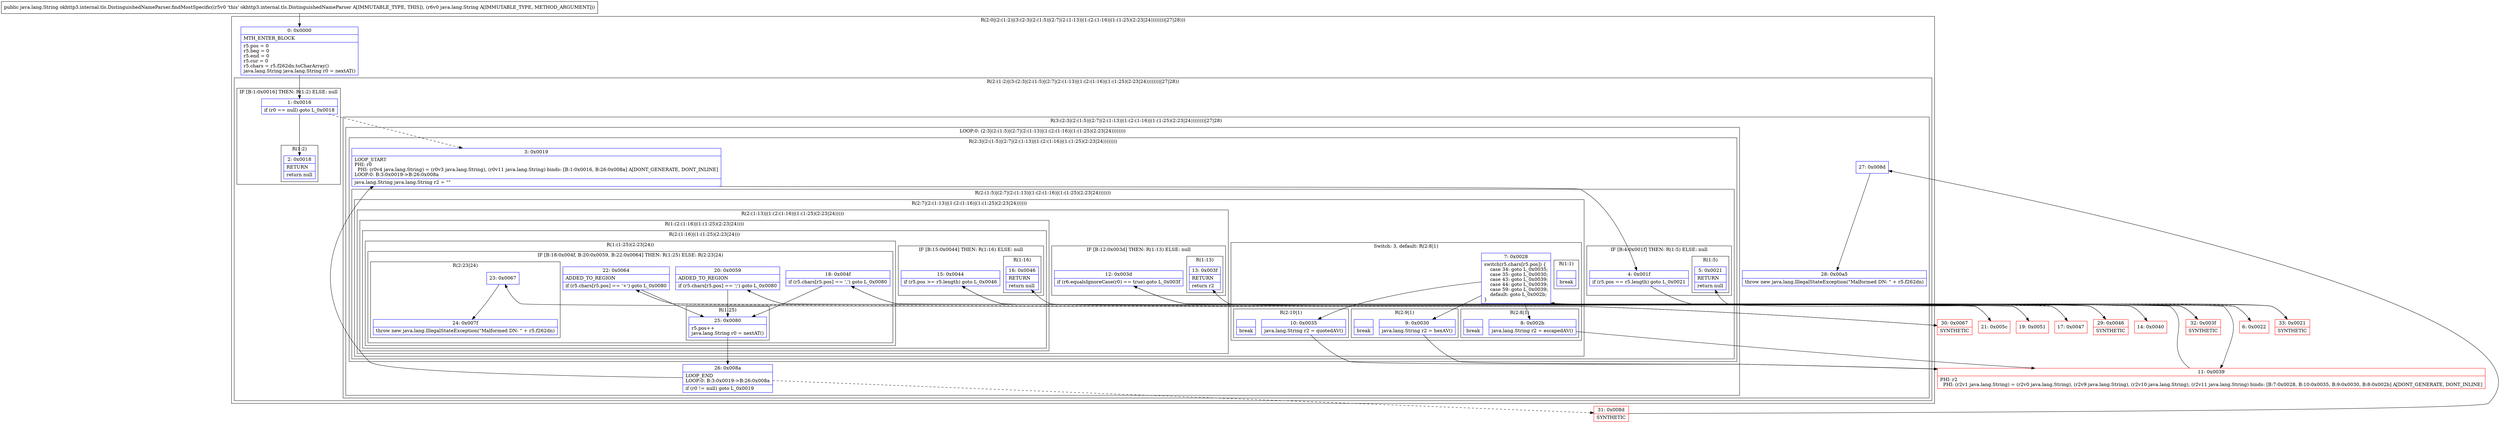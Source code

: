 digraph "CFG forokhttp3.internal.tls.DistinguishedNameParser.findMostSpecific(Ljava\/lang\/String;)Ljava\/lang\/String;" {
subgraph cluster_Region_2031481513 {
label = "R(2:0|(2:(1:2)|(3:(2:3|(2:(1:5)|(2:7|(2:(1:13)|(1:(2:(1:16)|(1:(1:25)(2:23|24))))))))|27|28)))";
node [shape=record,color=blue];
Node_0 [shape=record,label="{0\:\ 0x0000|MTH_ENTER_BLOCK\l|r5.pos = 0\lr5.beg = 0\lr5.end = 0\lr5.cur = 0\lr5.chars = r5.f262dn.toCharArray()\ljava.lang.String java.lang.String r0 = nextAT()\l}"];
subgraph cluster_Region_2045395270 {
label = "R(2:(1:2)|(3:(2:3|(2:(1:5)|(2:7|(2:(1:13)|(1:(2:(1:16)|(1:(1:25)(2:23|24))))))))|27|28))";
node [shape=record,color=blue];
subgraph cluster_IfRegion_1308858084 {
label = "IF [B:1:0x0016] THEN: R(1:2) ELSE: null";
node [shape=record,color=blue];
Node_1 [shape=record,label="{1\:\ 0x0016|if (r0 == null) goto L_0x0018\l}"];
subgraph cluster_Region_249034365 {
label = "R(1:2)";
node [shape=record,color=blue];
Node_2 [shape=record,label="{2\:\ 0x0018|RETURN\l|return null\l}"];
}
}
subgraph cluster_Region_276982089 {
label = "R(3:(2:3|(2:(1:5)|(2:7|(2:(1:13)|(1:(2:(1:16)|(1:(1:25)(2:23|24))))))))|27|28)";
node [shape=record,color=blue];
subgraph cluster_LoopRegion_430109596 {
label = "LOOP:0: (2:3|(2:(1:5)|(2:7|(2:(1:13)|(1:(2:(1:16)|(1:(1:25)(2:23|24))))))))";
node [shape=record,color=blue];
Node_26 [shape=record,label="{26\:\ 0x008a|LOOP_END\lLOOP:0: B:3:0x0019\-\>B:26:0x008a\l|if (r0 != null) goto L_0x0019\l}"];
subgraph cluster_Region_1142116000 {
label = "R(2:3|(2:(1:5)|(2:7|(2:(1:13)|(1:(2:(1:16)|(1:(1:25)(2:23|24))))))))";
node [shape=record,color=blue];
Node_3 [shape=record,label="{3\:\ 0x0019|LOOP_START\lPHI: r0 \l  PHI: (r0v4 java.lang.String) = (r0v3 java.lang.String), (r0v11 java.lang.String) binds: [B:1:0x0016, B:26:0x008a] A[DONT_GENERATE, DONT_INLINE]\lLOOP:0: B:3:0x0019\-\>B:26:0x008a\l|java.lang.String java.lang.String r2 = \"\"\l}"];
subgraph cluster_Region_82032599 {
label = "R(2:(1:5)|(2:7|(2:(1:13)|(1:(2:(1:16)|(1:(1:25)(2:23|24)))))))";
node [shape=record,color=blue];
subgraph cluster_IfRegion_799553148 {
label = "IF [B:4:0x001f] THEN: R(1:5) ELSE: null";
node [shape=record,color=blue];
Node_4 [shape=record,label="{4\:\ 0x001f|if (r5.pos == r5.length) goto L_0x0021\l}"];
subgraph cluster_Region_511527402 {
label = "R(1:5)";
node [shape=record,color=blue];
Node_5 [shape=record,label="{5\:\ 0x0021|RETURN\l|return null\l}"];
}
}
subgraph cluster_Region_498512717 {
label = "R(2:7|(2:(1:13)|(1:(2:(1:16)|(1:(1:25)(2:23|24))))))";
node [shape=record,color=blue];
subgraph cluster_SwitchRegion_74641955 {
label = "Switch: 3, default: R(2:8|1)";
node [shape=record,color=blue];
Node_7 [shape=record,label="{7\:\ 0x0028|switch(r5.chars[r5.pos]) \{\l    case 34: goto L_0x0035;\l    case 35: goto L_0x0030;\l    case 43: goto L_0x0039;\l    case 44: goto L_0x0039;\l    case 59: goto L_0x0039;\l    default: goto L_0x002b;\l\}\l}"];
subgraph cluster_Region_385176688 {
label = "R(2:10|1)";
node [shape=record,color=blue];
Node_10 [shape=record,label="{10\:\ 0x0035|java.lang.String r2 = quotedAV()\l}"];
Node_InsnContainer_1778859783 [shape=record,label="{|break\l}"];
}
subgraph cluster_Region_2137745687 {
label = "R(2:9|1)";
node [shape=record,color=blue];
Node_9 [shape=record,label="{9\:\ 0x0030|java.lang.String r2 = hexAV()\l}"];
Node_InsnContainer_507582900 [shape=record,label="{|break\l}"];
}
subgraph cluster_Region_910552554 {
label = "R(1:1)";
node [shape=record,color=blue];
Node_InsnContainer_624288491 [shape=record,label="{|break\l}"];
}
subgraph cluster_Region_1910201205 {
label = "R(2:8|1)";
node [shape=record,color=blue];
Node_8 [shape=record,label="{8\:\ 0x002b|java.lang.String r2 = escapedAV()\l}"];
Node_InsnContainer_1989742157 [shape=record,label="{|break\l}"];
}
}
subgraph cluster_Region_1610818963 {
label = "R(2:(1:13)|(1:(2:(1:16)|(1:(1:25)(2:23|24)))))";
node [shape=record,color=blue];
subgraph cluster_IfRegion_1333055585 {
label = "IF [B:12:0x003d] THEN: R(1:13) ELSE: null";
node [shape=record,color=blue];
Node_12 [shape=record,label="{12\:\ 0x003d|if (r6.equalsIgnoreCase(r0) == true) goto L_0x003f\l}"];
subgraph cluster_Region_803437984 {
label = "R(1:13)";
node [shape=record,color=blue];
Node_13 [shape=record,label="{13\:\ 0x003f|RETURN\l|return r2\l}"];
}
}
subgraph cluster_Region_2033233604 {
label = "R(1:(2:(1:16)|(1:(1:25)(2:23|24))))";
node [shape=record,color=blue];
subgraph cluster_Region_1930963379 {
label = "R(2:(1:16)|(1:(1:25)(2:23|24)))";
node [shape=record,color=blue];
subgraph cluster_IfRegion_1305328379 {
label = "IF [B:15:0x0044] THEN: R(1:16) ELSE: null";
node [shape=record,color=blue];
Node_15 [shape=record,label="{15\:\ 0x0044|if (r5.pos \>= r5.length) goto L_0x0046\l}"];
subgraph cluster_Region_874197356 {
label = "R(1:16)";
node [shape=record,color=blue];
Node_16 [shape=record,label="{16\:\ 0x0046|RETURN\l|return null\l}"];
}
}
subgraph cluster_Region_1210187685 {
label = "R(1:(1:25)(2:23|24))";
node [shape=record,color=blue];
subgraph cluster_IfRegion_2051412643 {
label = "IF [B:18:0x004f, B:20:0x0059, B:22:0x0064] THEN: R(1:25) ELSE: R(2:23|24)";
node [shape=record,color=blue];
Node_18 [shape=record,label="{18\:\ 0x004f|if (r5.chars[r5.pos] == ',') goto L_0x0080\l}"];
Node_20 [shape=record,label="{20\:\ 0x0059|ADDED_TO_REGION\l|if (r5.chars[r5.pos] == ';') goto L_0x0080\l}"];
Node_22 [shape=record,label="{22\:\ 0x0064|ADDED_TO_REGION\l|if (r5.chars[r5.pos] == '+') goto L_0x0080\l}"];
subgraph cluster_Region_763236938 {
label = "R(1:25)";
node [shape=record,color=blue];
Node_25 [shape=record,label="{25\:\ 0x0080|r5.pos++\ljava.lang.String r0 = nextAT()\l}"];
}
subgraph cluster_Region_1526490482 {
label = "R(2:23|24)";
node [shape=record,color=blue];
Node_23 [shape=record,label="{23\:\ 0x0067}"];
Node_24 [shape=record,label="{24\:\ 0x007f|throw new java.lang.IllegalStateException(\"Malformed DN: \" + r5.f262dn)\l}"];
}
}
}
}
}
}
}
}
}
}
Node_27 [shape=record,label="{27\:\ 0x008d}"];
Node_28 [shape=record,label="{28\:\ 0x00a5|throw new java.lang.IllegalStateException(\"Malformed DN: \" + r5.f262dn)\l}"];
}
}
}
Node_6 [shape=record,color=red,label="{6\:\ 0x0022}"];
Node_11 [shape=record,color=red,label="{11\:\ 0x0039|PHI: r2 \l  PHI: (r2v1 java.lang.String) = (r2v0 java.lang.String), (r2v9 java.lang.String), (r2v10 java.lang.String), (r2v11 java.lang.String) binds: [B:7:0x0028, B:10:0x0035, B:9:0x0030, B:8:0x002b] A[DONT_GENERATE, DONT_INLINE]\l}"];
Node_14 [shape=record,color=red,label="{14\:\ 0x0040}"];
Node_17 [shape=record,color=red,label="{17\:\ 0x0047}"];
Node_19 [shape=record,color=red,label="{19\:\ 0x0051}"];
Node_21 [shape=record,color=red,label="{21\:\ 0x005c}"];
Node_29 [shape=record,color=red,label="{29\:\ 0x0046|SYNTHETIC\l}"];
Node_30 [shape=record,color=red,label="{30\:\ 0x0067|SYNTHETIC\l}"];
Node_31 [shape=record,color=red,label="{31\:\ 0x008d|SYNTHETIC\l}"];
Node_32 [shape=record,color=red,label="{32\:\ 0x003f|SYNTHETIC\l}"];
Node_33 [shape=record,color=red,label="{33\:\ 0x0021|SYNTHETIC\l}"];
MethodNode[shape=record,label="{public java.lang.String okhttp3.internal.tls.DistinguishedNameParser.findMostSpecific((r5v0 'this' okhttp3.internal.tls.DistinguishedNameParser A[IMMUTABLE_TYPE, THIS]), (r6v0 java.lang.String A[IMMUTABLE_TYPE, METHOD_ARGUMENT])) }"];
MethodNode -> Node_0;
Node_0 -> Node_1;
Node_1 -> Node_2;
Node_1 -> Node_3[style=dashed];
Node_26 -> Node_3;
Node_26 -> Node_31[style=dashed];
Node_3 -> Node_4;
Node_4 -> Node_6[style=dashed];
Node_4 -> Node_33;
Node_7 -> Node_8;
Node_7 -> Node_9;
Node_7 -> Node_10;
Node_7 -> Node_11;
Node_10 -> Node_11;
Node_9 -> Node_11;
Node_8 -> Node_11;
Node_12 -> Node_14[style=dashed];
Node_12 -> Node_32;
Node_15 -> Node_17[style=dashed];
Node_15 -> Node_29;
Node_18 -> Node_19[style=dashed];
Node_18 -> Node_25;
Node_20 -> Node_21[style=dashed];
Node_20 -> Node_25;
Node_22 -> Node_25;
Node_22 -> Node_30[style=dashed];
Node_25 -> Node_26;
Node_23 -> Node_24;
Node_27 -> Node_28;
Node_6 -> Node_7;
Node_11 -> Node_12;
Node_14 -> Node_15;
Node_17 -> Node_18;
Node_19 -> Node_20;
Node_21 -> Node_22;
Node_29 -> Node_16;
Node_30 -> Node_23;
Node_31 -> Node_27;
Node_32 -> Node_13;
Node_33 -> Node_5;
}

